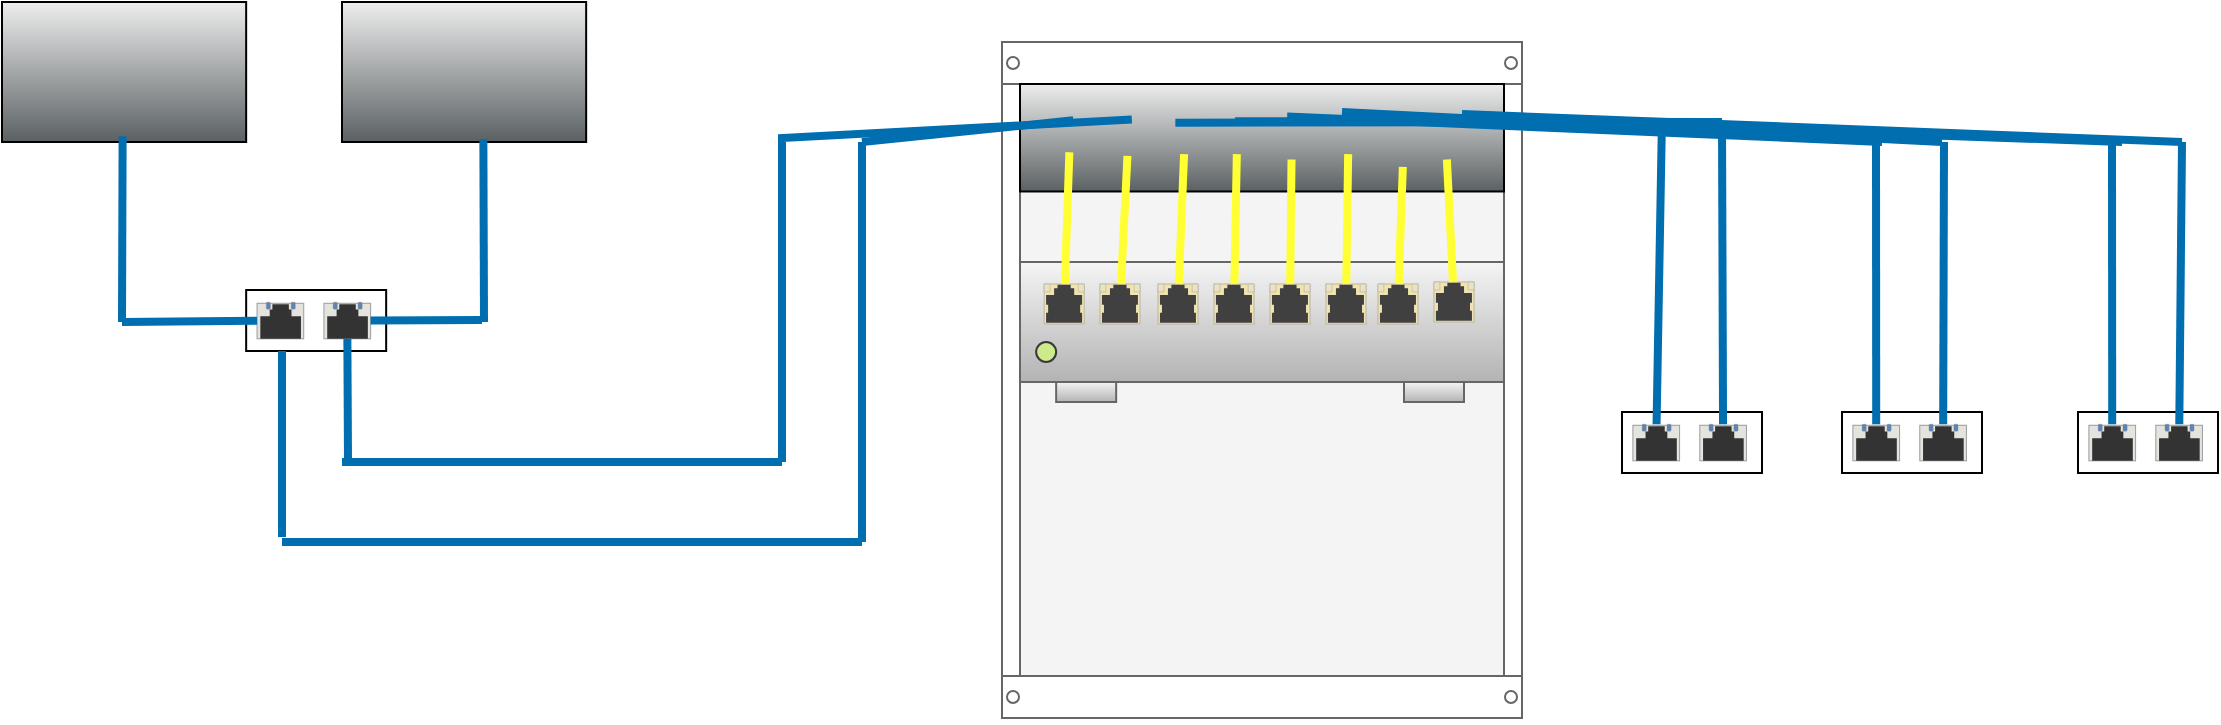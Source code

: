<mxfile version="27.0.8" pages="2">
  <diagram name="Page-1" id="zwGd31S1S5IbWkrHn1Ye">
    <mxGraphModel dx="2076" dy="661" grid="1" gridSize="10" guides="1" tooltips="1" connect="1" arrows="1" fold="1" page="1" pageScale="1" pageWidth="850" pageHeight="1100" math="0" shadow="0">
      <root>
        <mxCell id="0" />
        <mxCell id="1" parent="0" />
        <mxCell id="8TSN0ogLKQcQ9p10gWKg-9" value="" style="strokeColor=#666666;html=1;verticalLabelPosition=bottom;labelBackgroundColor=#ffffff;verticalAlign=top;outlineConnect=0;shadow=0;dashed=0;shape=mxgraph.rackGeneral.rackCabinet3;fillColor2=#f4f4f4;container=1;collapsible=0;childLayout=rack;allowGaps=1;marginLeft=9;marginRight=9;marginTop=21;marginBottom=22;textColor=#666666;numDisp=off;" parent="1" vertex="1">
          <mxGeometry x="310" y="350" width="260" height="340" as="geometry" />
        </mxCell>
        <mxCell id="8TSN0ogLKQcQ9p10gWKg-8" value="" style="shape=mxgraph.networks2.icon;aspect=fixed;fillColor=#EDEDED;strokeColor=#000000;gradientColor=#5B6163;network2IconShadow=1;network2bgFillColor=none;network2Icon=mxgraph.networks2.patch_panel;network2IconXOffset=0.0;network2IconYOffset=-0.021;network2IconW=1;network2IconH=0.336;" parent="8TSN0ogLKQcQ9p10gWKg-9" vertex="1">
          <mxGeometry x="9" y="21" width="242" height="53.74" as="geometry" />
        </mxCell>
        <mxCell id="6joTbmnNupk_-EoHwrkU-18" value="" style="endArrow=none;html=1;rounded=0;fillColor=#1ba1e2;strokeColor=#006EAF;strokeWidth=4;entryX=0.231;entryY=0.331;entryDx=0;entryDy=0;entryPerimeter=0;" edge="1" parent="8TSN0ogLKQcQ9p10gWKg-9" target="8TSN0ogLKQcQ9p10gWKg-8">
          <mxGeometry width="50" height="50" relative="1" as="geometry">
            <mxPoint x="-110" y="50" as="sourcePoint" />
            <mxPoint x="69.578" y="60.0" as="targetPoint" />
            <Array as="points">
              <mxPoint x="-110" y="48" />
            </Array>
          </mxGeometry>
        </mxCell>
        <mxCell id="6joTbmnNupk_-EoHwrkU-49" value="" style="group" vertex="1" connectable="0" parent="8TSN0ogLKQcQ9p10gWKg-9">
          <mxGeometry x="9" y="110" width="242" height="70" as="geometry" />
        </mxCell>
        <mxCell id="6joTbmnNupk_-EoHwrkU-36" value="" style="rounded=0;whiteSpace=wrap;html=1;fillColor=#f5f5f5;gradientColor=#b3b3b3;strokeColor=#666666;" vertex="1" parent="6joTbmnNupk_-EoHwrkU-49">
          <mxGeometry width="242" height="60" as="geometry" />
        </mxCell>
        <mxCell id="6joTbmnNupk_-EoHwrkU-37" value="" style="html=1;verticalLabelPosition=bottom;verticalAlign=top;outlineConnect=0;shadow=0;dashed=0;shape=mxgraph.rack.hpe_aruba.switches.rj45_sfp;" vertex="1" parent="6joTbmnNupk_-EoHwrkU-49">
          <mxGeometry x="12.08" y="11" width="20" height="20" as="geometry" />
        </mxCell>
        <mxCell id="6joTbmnNupk_-EoHwrkU-38" value="" style="html=1;verticalLabelPosition=bottom;verticalAlign=top;outlineConnect=0;shadow=0;dashed=0;shape=mxgraph.rack.hpe_aruba.switches.rj45_sfp;" vertex="1" parent="6joTbmnNupk_-EoHwrkU-49">
          <mxGeometry x="40" y="11" width="20" height="20" as="geometry" />
        </mxCell>
        <mxCell id="6joTbmnNupk_-EoHwrkU-39" value="" style="html=1;verticalLabelPosition=bottom;verticalAlign=top;outlineConnect=0;shadow=0;dashed=0;shape=mxgraph.rack.hpe_aruba.switches.rj45_sfp;" vertex="1" parent="6joTbmnNupk_-EoHwrkU-49">
          <mxGeometry x="69" y="11" width="20" height="20" as="geometry" />
        </mxCell>
        <mxCell id="6joTbmnNupk_-EoHwrkU-40" value="" style="html=1;verticalLabelPosition=bottom;verticalAlign=top;outlineConnect=0;shadow=0;dashed=0;shape=mxgraph.rack.hpe_aruba.switches.rj45_sfp;" vertex="1" parent="6joTbmnNupk_-EoHwrkU-49">
          <mxGeometry x="97" y="11" width="20" height="20" as="geometry" />
        </mxCell>
        <mxCell id="6joTbmnNupk_-EoHwrkU-41" value="" style="html=1;verticalLabelPosition=bottom;verticalAlign=top;outlineConnect=0;shadow=0;dashed=0;shape=mxgraph.rack.hpe_aruba.switches.rj45_sfp;" vertex="1" parent="6joTbmnNupk_-EoHwrkU-49">
          <mxGeometry x="125" y="11" width="20" height="20" as="geometry" />
        </mxCell>
        <mxCell id="6joTbmnNupk_-EoHwrkU-42" value="" style="html=1;verticalLabelPosition=bottom;verticalAlign=top;outlineConnect=0;shadow=0;dashed=0;shape=mxgraph.rack.hpe_aruba.switches.rj45_sfp;" vertex="1" parent="6joTbmnNupk_-EoHwrkU-49">
          <mxGeometry x="153" y="11" width="20" height="20" as="geometry" />
        </mxCell>
        <mxCell id="6joTbmnNupk_-EoHwrkU-43" value="" style="html=1;verticalLabelPosition=bottom;verticalAlign=top;outlineConnect=0;shadow=0;dashed=0;shape=mxgraph.rack.hpe_aruba.switches.rj45_sfp;" vertex="1" parent="6joTbmnNupk_-EoHwrkU-49">
          <mxGeometry x="179" y="11" width="20" height="20" as="geometry" />
        </mxCell>
        <mxCell id="6joTbmnNupk_-EoHwrkU-44" value="" style="html=1;verticalLabelPosition=bottom;verticalAlign=top;outlineConnect=0;shadow=0;dashed=0;shape=mxgraph.rack.hpe_aruba.switches.rj45_sfp;" vertex="1" parent="6joTbmnNupk_-EoHwrkU-49">
          <mxGeometry x="207" y="10" width="20" height="20" as="geometry" />
        </mxCell>
        <mxCell id="6joTbmnNupk_-EoHwrkU-45" value="" style="ellipse;whiteSpace=wrap;html=1;aspect=fixed;fillColor=#cdeb8b;strokeColor=#36393d;" vertex="1" parent="6joTbmnNupk_-EoHwrkU-49">
          <mxGeometry x="8.08" y="40" width="10" height="10" as="geometry" />
        </mxCell>
        <mxCell id="6joTbmnNupk_-EoHwrkU-47" value="" style="rounded=0;whiteSpace=wrap;html=1;fillColor=#f5f5f5;gradientColor=#b3b3b3;strokeColor=#666666;" vertex="1" parent="6joTbmnNupk_-EoHwrkU-49">
          <mxGeometry x="18.08" y="60" width="30" height="10" as="geometry" />
        </mxCell>
        <mxCell id="6joTbmnNupk_-EoHwrkU-48" value="" style="rounded=0;whiteSpace=wrap;html=1;fillColor=#f5f5f5;gradientColor=#b3b3b3;strokeColor=#666666;" vertex="1" parent="6joTbmnNupk_-EoHwrkU-49">
          <mxGeometry x="192" y="60" width="30" height="10" as="geometry" />
        </mxCell>
        <mxCell id="6joTbmnNupk_-EoHwrkU-52" value="" style="endArrow=none;html=1;rounded=0;strokeWidth=4;fillColor=#ffff88;strokeColor=#FFFF33;entryX=0.222;entryY=0.669;entryDx=0;entryDy=0;entryPerimeter=0;" edge="1" parent="8TSN0ogLKQcQ9p10gWKg-9" source="6joTbmnNupk_-EoHwrkU-38" target="8TSN0ogLKQcQ9p10gWKg-8">
          <mxGeometry width="50" height="50" relative="1" as="geometry">
            <mxPoint x="40" y="159" as="sourcePoint" />
            <mxPoint x="44" y="100" as="targetPoint" />
          </mxGeometry>
        </mxCell>
        <mxCell id="6joTbmnNupk_-EoHwrkU-53" value="" style="endArrow=none;html=1;rounded=0;strokeWidth=4;fillColor=#ffff88;strokeColor=#FFFF33;entryX=0.102;entryY=0.635;entryDx=0;entryDy=0;entryPerimeter=0;" edge="1" parent="8TSN0ogLKQcQ9p10gWKg-9" source="6joTbmnNupk_-EoHwrkU-37" target="8TSN0ogLKQcQ9p10gWKg-8">
          <mxGeometry width="50" height="50" relative="1" as="geometry">
            <mxPoint x="60" y="154" as="sourcePoint" />
            <mxPoint x="63" y="90" as="targetPoint" />
          </mxGeometry>
        </mxCell>
        <mxCell id="6joTbmnNupk_-EoHwrkU-54" value="" style="endArrow=none;html=1;rounded=0;strokeWidth=4;fillColor=#ffff88;strokeColor=#FFFF33;entryX=0.339;entryY=0.652;entryDx=0;entryDy=0;entryPerimeter=0;" edge="1" parent="8TSN0ogLKQcQ9p10gWKg-9" source="6joTbmnNupk_-EoHwrkU-39" target="8TSN0ogLKQcQ9p10gWKg-8">
          <mxGeometry width="50" height="50" relative="1" as="geometry">
            <mxPoint x="-70" y="384" as="sourcePoint" />
            <mxPoint x="-67" y="320" as="targetPoint" />
          </mxGeometry>
        </mxCell>
        <mxCell id="6joTbmnNupk_-EoHwrkU-55" value="" style="endArrow=none;html=1;rounded=0;strokeWidth=4;fillColor=#ffff88;strokeColor=#FFFF33;entryX=0.448;entryY=0.652;entryDx=0;entryDy=0;entryPerimeter=0;" edge="1" parent="8TSN0ogLKQcQ9p10gWKg-9" source="6joTbmnNupk_-EoHwrkU-40" target="8TSN0ogLKQcQ9p10gWKg-8">
          <mxGeometry width="50" height="50" relative="1" as="geometry">
            <mxPoint x="-90" y="434" as="sourcePoint" />
            <mxPoint x="-87" y="370" as="targetPoint" />
          </mxGeometry>
        </mxCell>
        <mxCell id="6joTbmnNupk_-EoHwrkU-56" value="" style="endArrow=none;html=1;rounded=0;strokeWidth=4;fillColor=#ffff88;strokeColor=#FFFF33;entryX=0.561;entryY=0.703;entryDx=0;entryDy=0;entryPerimeter=0;" edge="1" parent="8TSN0ogLKQcQ9p10gWKg-9" source="6joTbmnNupk_-EoHwrkU-41" target="8TSN0ogLKQcQ9p10gWKg-8">
          <mxGeometry width="50" height="50" relative="1" as="geometry">
            <mxPoint x="-90" y="374" as="sourcePoint" />
            <mxPoint x="-87" y="310" as="targetPoint" />
          </mxGeometry>
        </mxCell>
        <mxCell id="6joTbmnNupk_-EoHwrkU-57" value="" style="endArrow=none;html=1;rounded=0;strokeWidth=4;fillColor=#ffff88;strokeColor=#FFFF33;entryX=0.678;entryY=0.652;entryDx=0;entryDy=0;entryPerimeter=0;" edge="1" parent="8TSN0ogLKQcQ9p10gWKg-9" source="6joTbmnNupk_-EoHwrkU-42" target="8TSN0ogLKQcQ9p10gWKg-8">
          <mxGeometry width="50" height="50" relative="1" as="geometry">
            <mxPoint x="-50" y="594" as="sourcePoint" />
            <mxPoint x="-47" y="530" as="targetPoint" />
          </mxGeometry>
        </mxCell>
        <mxCell id="6joTbmnNupk_-EoHwrkU-58" value="" style="endArrow=none;html=1;rounded=0;strokeWidth=4;fillColor=#ffff88;strokeColor=#FFFF33;entryX=0.791;entryY=0.771;entryDx=0;entryDy=0;entryPerimeter=0;" edge="1" parent="8TSN0ogLKQcQ9p10gWKg-9" source="6joTbmnNupk_-EoHwrkU-43" target="8TSN0ogLKQcQ9p10gWKg-8">
          <mxGeometry width="50" height="50" relative="1" as="geometry">
            <mxPoint x="130" y="534" as="sourcePoint" />
            <mxPoint x="133" y="470" as="targetPoint" />
            <Array as="points" />
          </mxGeometry>
        </mxCell>
        <mxCell id="6joTbmnNupk_-EoHwrkU-59" value="" style="endArrow=none;html=1;rounded=0;strokeWidth=4;fillColor=#ffff88;strokeColor=#FFFF33;entryX=0.882;entryY=0.703;entryDx=0;entryDy=0;entryPerimeter=0;" edge="1" parent="8TSN0ogLKQcQ9p10gWKg-9" source="6joTbmnNupk_-EoHwrkU-44" target="8TSN0ogLKQcQ9p10gWKg-8">
          <mxGeometry width="50" height="50" relative="1" as="geometry">
            <mxPoint x="150" y="524" as="sourcePoint" />
            <mxPoint x="153" y="460" as="targetPoint" />
          </mxGeometry>
        </mxCell>
        <mxCell id="8TSN0ogLKQcQ9p10gWKg-24" value="" style="group" parent="1" vertex="1" connectable="0">
          <mxGeometry x="620" y="535" width="70" height="30.5" as="geometry" />
        </mxCell>
        <mxCell id="8TSN0ogLKQcQ9p10gWKg-25" value="" style="rounded=0;whiteSpace=wrap;html=1;" parent="8TSN0ogLKQcQ9p10gWKg-24" vertex="1">
          <mxGeometry width="70" height="30.5" as="geometry" />
        </mxCell>
        <mxCell id="8TSN0ogLKQcQ9p10gWKg-26" value="" style="rounded=0;whiteSpace=wrap;html=1;" parent="8TSN0ogLKQcQ9p10gWKg-24" vertex="1">
          <mxGeometry x="9.333" y="7.625" width="15.556" height="15.25" as="geometry" />
        </mxCell>
        <mxCell id="8TSN0ogLKQcQ9p10gWKg-27" value="" style="rounded=0;whiteSpace=wrap;html=1;" parent="8TSN0ogLKQcQ9p10gWKg-24" vertex="1">
          <mxGeometry x="44.333" y="7.625" width="15.556" height="15.25" as="geometry" />
        </mxCell>
        <mxCell id="8TSN0ogLKQcQ9p10gWKg-28" value="" style="html=1;verticalLabelPosition=bottom;verticalAlign=top;outlineConnect=0;shadow=0;dashed=0;shape=mxgraph.rack.hpe_aruba.switches.rj45_sfp_alt;" parent="8TSN0ogLKQcQ9p10gWKg-24" vertex="1">
          <mxGeometry x="5.444" y="6.1" width="23.333" height="18.3" as="geometry" />
        </mxCell>
        <mxCell id="8TSN0ogLKQcQ9p10gWKg-29" value="" style="html=1;verticalLabelPosition=bottom;verticalAlign=top;outlineConnect=0;shadow=0;dashed=0;shape=mxgraph.rack.hpe_aruba.switches.rj45_sfp_alt;" parent="8TSN0ogLKQcQ9p10gWKg-24" vertex="1">
          <mxGeometry x="38.889" y="6.1" width="23.333" height="18.3" as="geometry" />
        </mxCell>
        <mxCell id="8TSN0ogLKQcQ9p10gWKg-30" value="" style="group" parent="1" vertex="1" connectable="0">
          <mxGeometry x="730" y="535" width="70" height="30.5" as="geometry" />
        </mxCell>
        <mxCell id="8TSN0ogLKQcQ9p10gWKg-31" value="" style="rounded=0;whiteSpace=wrap;html=1;" parent="8TSN0ogLKQcQ9p10gWKg-30" vertex="1">
          <mxGeometry width="70" height="30.5" as="geometry" />
        </mxCell>
        <mxCell id="8TSN0ogLKQcQ9p10gWKg-32" value="" style="rounded=0;whiteSpace=wrap;html=1;" parent="8TSN0ogLKQcQ9p10gWKg-30" vertex="1">
          <mxGeometry x="9.333" y="7.625" width="15.556" height="15.25" as="geometry" />
        </mxCell>
        <mxCell id="8TSN0ogLKQcQ9p10gWKg-33" value="" style="rounded=0;whiteSpace=wrap;html=1;" parent="8TSN0ogLKQcQ9p10gWKg-30" vertex="1">
          <mxGeometry x="44.333" y="7.625" width="15.556" height="15.25" as="geometry" />
        </mxCell>
        <mxCell id="8TSN0ogLKQcQ9p10gWKg-34" value="" style="html=1;verticalLabelPosition=bottom;verticalAlign=top;outlineConnect=0;shadow=0;dashed=0;shape=mxgraph.rack.hpe_aruba.switches.rj45_sfp_alt;" parent="8TSN0ogLKQcQ9p10gWKg-30" vertex="1">
          <mxGeometry x="5.444" y="6.1" width="23.333" height="18.3" as="geometry" />
        </mxCell>
        <mxCell id="8TSN0ogLKQcQ9p10gWKg-35" value="" style="html=1;verticalLabelPosition=bottom;verticalAlign=top;outlineConnect=0;shadow=0;dashed=0;shape=mxgraph.rack.hpe_aruba.switches.rj45_sfp_alt;" parent="8TSN0ogLKQcQ9p10gWKg-30" vertex="1">
          <mxGeometry x="38.889" y="6.1" width="23.333" height="18.3" as="geometry" />
        </mxCell>
        <mxCell id="8TSN0ogLKQcQ9p10gWKg-36" value="" style="group" parent="1" vertex="1" connectable="0">
          <mxGeometry x="848" y="535" width="70" height="30.5" as="geometry" />
        </mxCell>
        <mxCell id="8TSN0ogLKQcQ9p10gWKg-37" value="" style="rounded=0;whiteSpace=wrap;html=1;" parent="8TSN0ogLKQcQ9p10gWKg-36" vertex="1">
          <mxGeometry width="70" height="30.5" as="geometry" />
        </mxCell>
        <mxCell id="8TSN0ogLKQcQ9p10gWKg-38" value="" style="rounded=0;whiteSpace=wrap;html=1;" parent="8TSN0ogLKQcQ9p10gWKg-36" vertex="1">
          <mxGeometry x="9.333" y="7.625" width="15.556" height="15.25" as="geometry" />
        </mxCell>
        <mxCell id="8TSN0ogLKQcQ9p10gWKg-39" value="" style="rounded=0;whiteSpace=wrap;html=1;" parent="8TSN0ogLKQcQ9p10gWKg-36" vertex="1">
          <mxGeometry x="44.333" y="7.625" width="15.556" height="15.25" as="geometry" />
        </mxCell>
        <mxCell id="8TSN0ogLKQcQ9p10gWKg-40" value="" style="html=1;verticalLabelPosition=bottom;verticalAlign=top;outlineConnect=0;shadow=0;dashed=0;shape=mxgraph.rack.hpe_aruba.switches.rj45_sfp_alt;" parent="8TSN0ogLKQcQ9p10gWKg-36" vertex="1">
          <mxGeometry x="5.444" y="6.1" width="23.333" height="18.3" as="geometry" />
        </mxCell>
        <mxCell id="8TSN0ogLKQcQ9p10gWKg-41" value="" style="html=1;verticalLabelPosition=bottom;verticalAlign=top;outlineConnect=0;shadow=0;dashed=0;shape=mxgraph.rack.hpe_aruba.switches.rj45_sfp_alt;" parent="8TSN0ogLKQcQ9p10gWKg-36" vertex="1">
          <mxGeometry x="38.889" y="6.1" width="23.333" height="18.3" as="geometry" />
        </mxCell>
        <mxCell id="8TSN0ogLKQcQ9p10gWKg-4" value="" style="shape=mxgraph.networks2.icon;aspect=fixed;fillColor=#EDEDED;strokeColor=#000000;gradientColor=#5B6163;network2IconShadow=1;network2bgFillColor=none;network2Icon=mxgraph.networks2.laptop;network2IconW=1;network2IconH=0.573;fontStyle=1" parent="1" vertex="1">
          <mxGeometry x="-20" y="330" width="122.08" height="70" as="geometry" />
        </mxCell>
        <mxCell id="8TSN0ogLKQcQ9p10gWKg-22" value="" style="group" parent="1" vertex="1" connectable="0">
          <mxGeometry x="-67.92" y="474" width="70" height="30.5" as="geometry" />
        </mxCell>
        <mxCell id="8TSN0ogLKQcQ9p10gWKg-15" value="" style="rounded=0;whiteSpace=wrap;html=1;" parent="8TSN0ogLKQcQ9p10gWKg-22" vertex="1">
          <mxGeometry width="70" height="30.5" as="geometry" />
        </mxCell>
        <mxCell id="8TSN0ogLKQcQ9p10gWKg-16" value="" style="rounded=0;whiteSpace=wrap;html=1;" parent="8TSN0ogLKQcQ9p10gWKg-22" vertex="1">
          <mxGeometry x="9.333" y="7.625" width="15.556" height="15.25" as="geometry" />
        </mxCell>
        <mxCell id="8TSN0ogLKQcQ9p10gWKg-17" value="" style="rounded=0;whiteSpace=wrap;html=1;" parent="8TSN0ogLKQcQ9p10gWKg-22" vertex="1">
          <mxGeometry x="44.333" y="7.625" width="15.556" height="15.25" as="geometry" />
        </mxCell>
        <mxCell id="8TSN0ogLKQcQ9p10gWKg-20" value="" style="html=1;verticalLabelPosition=bottom;verticalAlign=top;outlineConnect=0;shadow=0;dashed=0;shape=mxgraph.rack.hpe_aruba.switches.rj45_sfp_alt;" parent="8TSN0ogLKQcQ9p10gWKg-22" vertex="1">
          <mxGeometry x="5.444" y="6.1" width="23.333" height="18.3" as="geometry" />
        </mxCell>
        <mxCell id="8TSN0ogLKQcQ9p10gWKg-21" value="" style="html=1;verticalLabelPosition=bottom;verticalAlign=top;outlineConnect=0;shadow=0;dashed=0;shape=mxgraph.rack.hpe_aruba.switches.rj45_sfp_alt;" parent="8TSN0ogLKQcQ9p10gWKg-22" vertex="1">
          <mxGeometry x="38.889" y="6.1" width="23.333" height="18.3" as="geometry" />
        </mxCell>
        <mxCell id="8TSN0ogLKQcQ9p10gWKg-43" value="" style="shape=mxgraph.networks2.icon;aspect=fixed;fillColor=#EDEDED;strokeColor=#000000;gradientColor=#5B6163;network2IconShadow=1;network2bgFillColor=none;network2Icon=mxgraph.networks2.laptop;network2IconW=1;network2IconH=0.573;fontStyle=1" parent="1" vertex="1">
          <mxGeometry x="-190" y="330" width="122.08" height="70" as="geometry" />
        </mxCell>
        <mxCell id="6joTbmnNupk_-EoHwrkU-3" value="" style="endArrow=none;html=1;rounded=0;fillColor=#1ba1e2;strokeColor=#006EAF;strokeWidth=4;entryX=0.579;entryY=0.981;entryDx=0;entryDy=0;entryPerimeter=0;" edge="1" parent="1" target="8TSN0ogLKQcQ9p10gWKg-4">
          <mxGeometry width="50" height="50" relative="1" as="geometry">
            <mxPoint x="51" y="490" as="sourcePoint" />
            <mxPoint x="-130" y="450" as="targetPoint" />
          </mxGeometry>
        </mxCell>
        <mxCell id="6joTbmnNupk_-EoHwrkU-4" value="" style="group" vertex="1" connectable="0" parent="1">
          <mxGeometry x="-130" y="490" as="geometry" />
        </mxCell>
        <mxCell id="6joTbmnNupk_-EoHwrkU-1" value="" style="endArrow=none;html=1;rounded=0;fillColor=#1ba1e2;strokeColor=#006EAF;strokeWidth=4;entryX=0.494;entryY=0.959;entryDx=0;entryDy=0;entryPerimeter=0;" edge="1" parent="6joTbmnNupk_-EoHwrkU-4" target="8TSN0ogLKQcQ9p10gWKg-43">
          <mxGeometry width="50" height="50" relative="1" as="geometry">
            <mxPoint as="sourcePoint" />
            <mxPoint x="181" y="40" as="targetPoint" />
          </mxGeometry>
        </mxCell>
        <mxCell id="6joTbmnNupk_-EoHwrkU-2" value="" style="endArrow=none;html=1;rounded=0;fillColor=#1ba1e2;strokeColor=#006EAF;strokeWidth=4;" edge="1" parent="6joTbmnNupk_-EoHwrkU-4" source="8TSN0ogLKQcQ9p10gWKg-20">
          <mxGeometry width="50" height="50" relative="1" as="geometry">
            <mxPoint x="10" y="10" as="sourcePoint" />
            <mxPoint as="targetPoint" />
          </mxGeometry>
        </mxCell>
        <mxCell id="6joTbmnNupk_-EoHwrkU-5" value="" style="endArrow=none;html=1;rounded=0;fillColor=#1ba1e2;strokeColor=#006EAF;strokeWidth=4;" edge="1" parent="1" target="8TSN0ogLKQcQ9p10gWKg-21">
          <mxGeometry width="50" height="50" relative="1" as="geometry">
            <mxPoint x="50" y="489" as="sourcePoint" />
            <mxPoint x="50" y="460" as="targetPoint" />
          </mxGeometry>
        </mxCell>
        <mxCell id="6joTbmnNupk_-EoHwrkU-10" value="" style="endArrow=none;html=1;rounded=0;fillColor=#1ba1e2;strokeColor=#006EAF;strokeWidth=4;entryX=0.494;entryY=0.959;entryDx=0;entryDy=0;entryPerimeter=0;" edge="1" parent="1">
          <mxGeometry width="50" height="50" relative="1" as="geometry">
            <mxPoint x="-50" y="597.5" as="sourcePoint" />
            <mxPoint x="-50" y="504.5" as="targetPoint" />
          </mxGeometry>
        </mxCell>
        <mxCell id="6joTbmnNupk_-EoHwrkU-11" value="" style="endArrow=none;html=1;rounded=0;fillColor=#1ba1e2;strokeColor=#006EAF;strokeWidth=4;" edge="1" parent="1">
          <mxGeometry width="50" height="50" relative="1" as="geometry">
            <mxPoint x="240" y="600" as="sourcePoint" />
            <mxPoint x="-50" y="600" as="targetPoint" />
          </mxGeometry>
        </mxCell>
        <mxCell id="6joTbmnNupk_-EoHwrkU-12" value="" style="endArrow=none;html=1;rounded=0;fillColor=#1ba1e2;strokeColor=#006EAF;strokeWidth=4;" edge="1" parent="1">
          <mxGeometry width="50" height="50" relative="1" as="geometry">
            <mxPoint x="240" y="600" as="sourcePoint" />
            <mxPoint x="240" y="400" as="targetPoint" />
          </mxGeometry>
        </mxCell>
        <mxCell id="6joTbmnNupk_-EoHwrkU-13" value="" style="endArrow=none;html=1;rounded=0;fillColor=#1ba1e2;strokeColor=#006EAF;strokeWidth=4;entryX=0.11;entryY=0.338;entryDx=0;entryDy=0;entryPerimeter=0;" edge="1" parent="1" target="8TSN0ogLKQcQ9p10gWKg-8">
          <mxGeometry width="50" height="50" relative="1" as="geometry">
            <mxPoint x="240" y="400" as="sourcePoint" />
            <mxPoint x="230" y="400" as="targetPoint" />
          </mxGeometry>
        </mxCell>
        <mxCell id="6joTbmnNupk_-EoHwrkU-14" value="" style="endArrow=none;html=1;rounded=0;fillColor=#1ba1e2;strokeColor=#006EAF;strokeWidth=4;" edge="1" parent="1" target="8TSN0ogLKQcQ9p10gWKg-21">
          <mxGeometry width="50" height="50" relative="1" as="geometry">
            <mxPoint x="-17" y="560" as="sourcePoint" />
            <mxPoint x="-50" y="560" as="targetPoint" />
          </mxGeometry>
        </mxCell>
        <mxCell id="6joTbmnNupk_-EoHwrkU-15" value="" style="endArrow=none;html=1;rounded=0;fillColor=#1ba1e2;strokeColor=#006EAF;strokeWidth=4;" edge="1" parent="1">
          <mxGeometry width="50" height="50" relative="1" as="geometry">
            <mxPoint x="200" y="560" as="sourcePoint" />
            <mxPoint x="-20" y="560" as="targetPoint" />
          </mxGeometry>
        </mxCell>
        <mxCell id="6joTbmnNupk_-EoHwrkU-17" value="" style="endArrow=none;html=1;rounded=0;fillColor=#1ba1e2;strokeColor=#006EAF;strokeWidth=4;" edge="1" parent="1">
          <mxGeometry width="50" height="50" relative="1" as="geometry">
            <mxPoint x="200" y="400" as="sourcePoint" />
            <mxPoint x="200" y="560" as="targetPoint" />
          </mxGeometry>
        </mxCell>
        <mxCell id="6joTbmnNupk_-EoHwrkU-20" value="" style="endArrow=none;html=1;rounded=0;fillColor=#1ba1e2;strokeColor=#006EAF;strokeWidth=4;" edge="1" parent="1" source="8TSN0ogLKQcQ9p10gWKg-28">
          <mxGeometry width="50" height="50" relative="1" as="geometry">
            <mxPoint x="640" y="530" as="sourcePoint" />
            <mxPoint x="640" y="388" as="targetPoint" />
          </mxGeometry>
        </mxCell>
        <mxCell id="6joTbmnNupk_-EoHwrkU-21" value="" style="endArrow=none;html=1;rounded=0;fillColor=#1ba1e2;strokeColor=#006EAF;strokeWidth=4;exitX=0.321;exitY=0.36;exitDx=0;exitDy=0;exitPerimeter=0;" edge="1" parent="1" source="8TSN0ogLKQcQ9p10gWKg-8">
          <mxGeometry width="50" height="50" relative="1" as="geometry">
            <mxPoint x="630" y="590" as="sourcePoint" />
            <mxPoint x="640" y="390" as="targetPoint" />
          </mxGeometry>
        </mxCell>
        <mxCell id="6joTbmnNupk_-EoHwrkU-22" value="" style="endArrow=none;html=1;rounded=0;fillColor=#1ba1e2;strokeColor=#006EAF;strokeWidth=4;" edge="1" parent="1" source="8TSN0ogLKQcQ9p10gWKg-29">
          <mxGeometry width="50" height="50" relative="1" as="geometry">
            <mxPoint x="670" y="513" as="sourcePoint" />
            <mxPoint x="670" y="390" as="targetPoint" />
          </mxGeometry>
        </mxCell>
        <mxCell id="6joTbmnNupk_-EoHwrkU-23" value="" style="endArrow=none;html=1;rounded=0;fillColor=#1ba1e2;strokeColor=#006EAF;strokeWidth=4;entryX=0.444;entryY=0.346;entryDx=0;entryDy=0;entryPerimeter=0;" edge="1" parent="1" target="8TSN0ogLKQcQ9p10gWKg-8">
          <mxGeometry width="50" height="50" relative="1" as="geometry">
            <mxPoint x="670" y="390" as="sourcePoint" />
            <mxPoint x="703" y="340" as="targetPoint" />
          </mxGeometry>
        </mxCell>
        <mxCell id="6joTbmnNupk_-EoHwrkU-24" value="" style="endArrow=none;html=1;rounded=0;fillColor=#1ba1e2;strokeColor=#006EAF;strokeWidth=4;" edge="1" parent="1" source="8TSN0ogLKQcQ9p10gWKg-34">
          <mxGeometry width="50" height="50" relative="1" as="geometry">
            <mxPoint x="740" y="533" as="sourcePoint" />
            <mxPoint x="747" y="400" as="targetPoint" />
          </mxGeometry>
        </mxCell>
        <mxCell id="6joTbmnNupk_-EoHwrkU-25" value="" style="endArrow=none;html=1;rounded=0;fillColor=#1ba1e2;strokeColor=#006EAF;strokeWidth=4;entryX=0.552;entryY=0.302;entryDx=0;entryDy=0;entryPerimeter=0;" edge="1" parent="1" target="8TSN0ogLKQcQ9p10gWKg-8">
          <mxGeometry width="50" height="50" relative="1" as="geometry">
            <mxPoint x="750" y="400" as="sourcePoint" />
            <mxPoint x="783" y="350" as="targetPoint" />
          </mxGeometry>
        </mxCell>
        <mxCell id="6joTbmnNupk_-EoHwrkU-26" value="" style="endArrow=none;html=1;rounded=0;fillColor=#1ba1e2;strokeColor=#006EAF;strokeWidth=4;" edge="1" parent="1" source="8TSN0ogLKQcQ9p10gWKg-35">
          <mxGeometry width="50" height="50" relative="1" as="geometry">
            <mxPoint x="850" y="563" as="sourcePoint" />
            <mxPoint x="781" y="400" as="targetPoint" />
          </mxGeometry>
        </mxCell>
        <mxCell id="6joTbmnNupk_-EoHwrkU-27" value="" style="endArrow=none;html=1;rounded=0;fillColor=#1ba1e2;strokeColor=#006EAF;strokeWidth=4;" edge="1" parent="1">
          <mxGeometry width="50" height="50" relative="1" as="geometry">
            <mxPoint x="780" y="400" as="sourcePoint" />
            <mxPoint x="480" y="385" as="targetPoint" />
          </mxGeometry>
        </mxCell>
        <mxCell id="6joTbmnNupk_-EoHwrkU-28" value="" style="endArrow=none;html=1;rounded=0;fillColor=#1ba1e2;strokeColor=#006EAF;strokeWidth=4;" edge="1" parent="1" source="8TSN0ogLKQcQ9p10gWKg-40">
          <mxGeometry width="50" height="50" relative="1" as="geometry">
            <mxPoint x="940" y="493" as="sourcePoint" />
            <mxPoint x="865" y="400" as="targetPoint" />
          </mxGeometry>
        </mxCell>
        <mxCell id="6joTbmnNupk_-EoHwrkU-29" value="" style="endArrow=none;html=1;rounded=0;fillColor=#1ba1e2;strokeColor=#006EAF;strokeWidth=4;entryX=0.77;entryY=0.302;entryDx=0;entryDy=0;entryPerimeter=0;" edge="1" parent="1" target="8TSN0ogLKQcQ9p10gWKg-8">
          <mxGeometry width="50" height="50" relative="1" as="geometry">
            <mxPoint x="870" y="400" as="sourcePoint" />
            <mxPoint x="923" y="370" as="targetPoint" />
          </mxGeometry>
        </mxCell>
        <mxCell id="6joTbmnNupk_-EoHwrkU-30" value="" style="endArrow=none;html=1;rounded=0;fillColor=#1ba1e2;strokeColor=#006EAF;strokeWidth=4;" edge="1" parent="1" source="8TSN0ogLKQcQ9p10gWKg-41">
          <mxGeometry width="50" height="50" relative="1" as="geometry">
            <mxPoint x="910" y="493" as="sourcePoint" />
            <mxPoint x="900" y="400" as="targetPoint" />
          </mxGeometry>
        </mxCell>
        <mxCell id="6joTbmnNupk_-EoHwrkU-31" value="" style="endArrow=none;html=1;rounded=0;fillColor=#1ba1e2;strokeColor=#006EAF;strokeWidth=4;" edge="1" parent="1">
          <mxGeometry width="50" height="50" relative="1" as="geometry">
            <mxPoint x="900" y="400" as="sourcePoint" />
            <mxPoint x="540" y="386" as="targetPoint" />
          </mxGeometry>
        </mxCell>
      </root>
    </mxGraphModel>
  </diagram>
  <diagram id="ZDm_9fBclSGzymJRy00E" name="Page-2">
    <mxGraphModel grid="1" page="1" gridSize="10" guides="1" tooltips="1" connect="1" arrows="1" fold="1" pageScale="1" pageWidth="850" pageHeight="1100" math="0" shadow="0">
      <root>
        <mxCell id="0" />
        <mxCell id="1" parent="0" />
      </root>
    </mxGraphModel>
  </diagram>
</mxfile>
